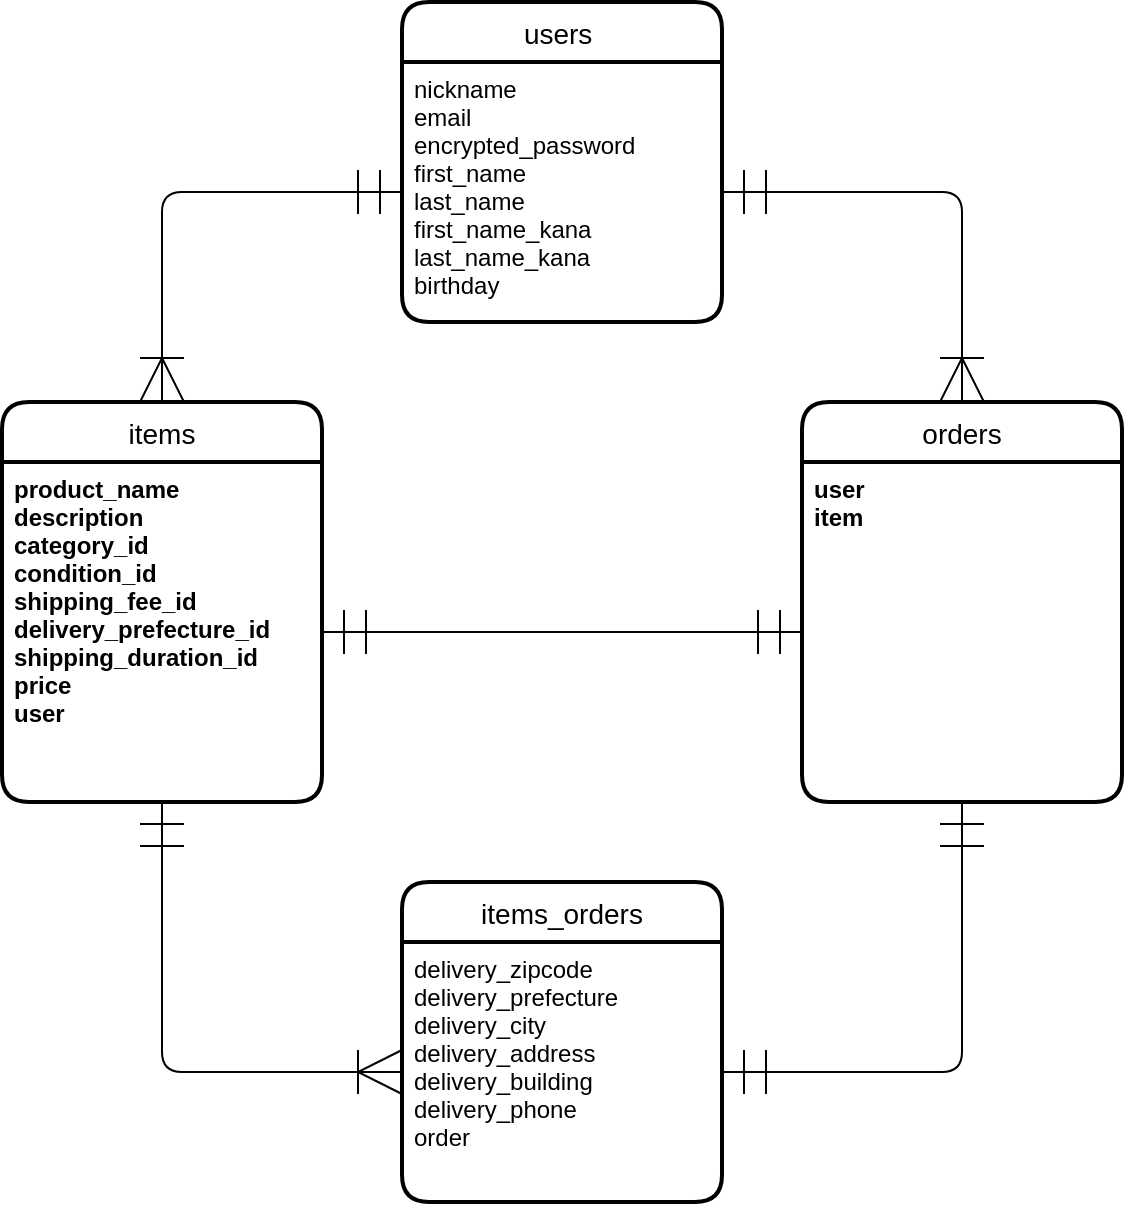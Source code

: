 <mxfile>
    <diagram id="-Vm0jwnsGA0rIe3b0XlJ" name="ページ1">
        <mxGraphModel dx="842" dy="716" grid="1" gridSize="10" guides="1" tooltips="1" connect="1" arrows="1" fold="1" page="1" pageScale="1" pageWidth="827" pageHeight="1169" math="0" shadow="0">
            <root>
                <mxCell id="0"/>
                <mxCell id="1" parent="0"/>
                <mxCell id="sXNe5g6KQHCO2Mbk4pXV-1" value="users " style="swimlane;childLayout=stackLayout;horizontal=1;startSize=30;horizontalStack=0;rounded=1;fontSize=14;fontStyle=0;strokeWidth=2;resizeParent=0;resizeLast=1;shadow=0;dashed=0;align=center;" vertex="1" parent="1">
                    <mxGeometry x="320" y="120" width="160" height="160" as="geometry"/>
                </mxCell>
                <mxCell id="sXNe5g6KQHCO2Mbk4pXV-2" value="nickname&#10;email&#10;encrypted_password&#10;first_name&#10;last_name&#10;first_name_kana&#10;last_name_kana&#10;birthday" style="align=left;strokeColor=none;fillColor=none;spacingLeft=4;fontSize=12;verticalAlign=top;resizable=0;rotatable=0;part=1;fontStyle=0" vertex="1" parent="sXNe5g6KQHCO2Mbk4pXV-1">
                    <mxGeometry y="30" width="160" height="130" as="geometry"/>
                </mxCell>
                <mxCell id="sXNe5g6KQHCO2Mbk4pXV-3" value="items" style="swimlane;childLayout=stackLayout;horizontal=1;startSize=30;horizontalStack=0;rounded=1;fontSize=14;fontStyle=0;strokeWidth=2;resizeParent=0;resizeLast=1;shadow=0;dashed=0;align=center;" vertex="1" parent="1">
                    <mxGeometry x="120" y="320" width="160" height="200" as="geometry">
                        <mxRectangle x="140" y="320" width="70" height="30" as="alternateBounds"/>
                    </mxGeometry>
                </mxCell>
                <mxCell id="sXNe5g6KQHCO2Mbk4pXV-4" value="product_name&#10;description&#10;category_id&#10;condition_id&#10;shipping_fee_id&#10;delivery_prefecture_id&#10;shipping_duration_id&#10;price&#10;user" style="align=left;strokeColor=none;fillColor=none;spacingLeft=4;fontSize=12;verticalAlign=top;resizable=0;rotatable=0;part=1;fontStyle=1" vertex="1" parent="sXNe5g6KQHCO2Mbk4pXV-3">
                    <mxGeometry y="30" width="160" height="170" as="geometry"/>
                </mxCell>
                <mxCell id="sXNe5g6KQHCO2Mbk4pXV-6" value="orders" style="swimlane;childLayout=stackLayout;horizontal=1;startSize=30;horizontalStack=0;rounded=1;fontSize=14;fontStyle=0;strokeWidth=2;resizeParent=0;resizeLast=1;shadow=0;dashed=0;align=center;" vertex="1" parent="1">
                    <mxGeometry x="520" y="320" width="160" height="200" as="geometry"/>
                </mxCell>
                <mxCell id="sXNe5g6KQHCO2Mbk4pXV-7" value="user&#10;item" style="align=left;strokeColor=none;fillColor=none;spacingLeft=4;fontSize=12;verticalAlign=top;resizable=0;rotatable=0;part=1;fontStyle=1" vertex="1" parent="sXNe5g6KQHCO2Mbk4pXV-6">
                    <mxGeometry y="30" width="160" height="170" as="geometry"/>
                </mxCell>
                <mxCell id="sXNe5g6KQHCO2Mbk4pXV-9" value="" style="edgeStyle=orthogonalEdgeStyle;fontSize=12;html=1;endArrow=ERoneToMany;startArrow=ERmandOne;exitX=0;exitY=0.5;exitDx=0;exitDy=0;entryX=0.5;entryY=0;entryDx=0;entryDy=0;startSize=20;endSize=20;" edge="1" parent="1" source="sXNe5g6KQHCO2Mbk4pXV-2" target="sXNe5g6KQHCO2Mbk4pXV-3">
                    <mxGeometry width="100" height="100" relative="1" as="geometry">
                        <mxPoint x="400" y="470" as="sourcePoint"/>
                        <mxPoint x="500" y="370" as="targetPoint"/>
                    </mxGeometry>
                </mxCell>
                <mxCell id="sXNe5g6KQHCO2Mbk4pXV-10" value="" style="edgeStyle=orthogonalEdgeStyle;fontSize=12;html=1;endArrow=ERoneToMany;startArrow=ERmandOne;entryX=0.5;entryY=0;entryDx=0;entryDy=0;startSize=20;endSize=20;exitX=1;exitY=0.5;exitDx=0;exitDy=0;" edge="1" parent="1" source="sXNe5g6KQHCO2Mbk4pXV-2" target="sXNe5g6KQHCO2Mbk4pXV-6">
                    <mxGeometry width="100" height="100" relative="1" as="geometry">
                        <mxPoint x="480" y="200" as="sourcePoint"/>
                        <mxPoint x="600" y="320" as="targetPoint"/>
                    </mxGeometry>
                </mxCell>
                <mxCell id="sXNe5g6KQHCO2Mbk4pXV-12" value="items_orders" style="swimlane;childLayout=stackLayout;horizontal=1;startSize=30;horizontalStack=0;rounded=1;fontSize=14;fontStyle=0;strokeWidth=2;resizeParent=0;resizeLast=1;shadow=0;dashed=0;align=center;" vertex="1" parent="1">
                    <mxGeometry x="320" y="560" width="160" height="160" as="geometry"/>
                </mxCell>
                <mxCell id="sXNe5g6KQHCO2Mbk4pXV-13" value="delivery_zipcode&#10;delivery_prefecture&#10;delivery_city&#10;delivery_address&#10;delivery_building&#10;delivery_phone&#10;order&#10;" style="align=left;strokeColor=none;fillColor=none;spacingLeft=4;fontSize=12;verticalAlign=top;resizable=0;rotatable=0;part=1;" vertex="1" parent="sXNe5g6KQHCO2Mbk4pXV-12">
                    <mxGeometry y="30" width="160" height="130" as="geometry"/>
                </mxCell>
                <mxCell id="sXNe5g6KQHCO2Mbk4pXV-15" value="" style="edgeStyle=orthogonalEdgeStyle;fontSize=12;html=1;endArrow=ERoneToMany;startArrow=ERmandOne;exitX=0.5;exitY=1;exitDx=0;exitDy=0;entryX=0;entryY=0.5;entryDx=0;entryDy=0;startSize=20;endSize=20;" edge="1" parent="1" source="sXNe5g6KQHCO2Mbk4pXV-4" target="sXNe5g6KQHCO2Mbk4pXV-13">
                    <mxGeometry width="100" height="100" relative="1" as="geometry">
                        <mxPoint x="330" y="575" as="sourcePoint"/>
                        <mxPoint x="210" y="730" as="targetPoint"/>
                    </mxGeometry>
                </mxCell>
                <mxCell id="sXNe5g6KQHCO2Mbk4pXV-16" value="" style="edgeStyle=orthogonalEdgeStyle;fontSize=12;html=1;endArrow=ERmandOne;startArrow=ERmandOne;exitX=0.5;exitY=1;exitDx=0;exitDy=0;entryX=1;entryY=0.5;entryDx=0;entryDy=0;startSize=20;endSize=20;endFill=0;" edge="1" parent="1" source="sXNe5g6KQHCO2Mbk4pXV-7" target="sXNe5g6KQHCO2Mbk4pXV-13">
                    <mxGeometry width="100" height="100" relative="1" as="geometry">
                        <mxPoint x="500.0" y="570" as="sourcePoint"/>
                        <mxPoint x="619.04" y="718.64" as="targetPoint"/>
                    </mxGeometry>
                </mxCell>
                <mxCell id="sXNe5g6KQHCO2Mbk4pXV-22" value="" style="edgeStyle=orthogonalEdgeStyle;fontSize=12;html=1;endArrow=ERmandOne;startArrow=ERmandOne;entryX=0;entryY=0.5;entryDx=0;entryDy=0;startSize=20;endSize=20;exitX=1;exitY=0.5;exitDx=0;exitDy=0;startFill=0;endFill=0;" edge="1" parent="1" source="sXNe5g6KQHCO2Mbk4pXV-4" target="sXNe5g6KQHCO2Mbk4pXV-7">
                    <mxGeometry width="100" height="100" relative="1" as="geometry">
                        <mxPoint x="400.0" y="509.94" as="sourcePoint"/>
                        <mxPoint x="516.96" y="509.98" as="targetPoint"/>
                        <Array as="points">
                            <mxPoint x="410" y="435"/>
                            <mxPoint x="410" y="435"/>
                        </Array>
                    </mxGeometry>
                </mxCell>
            </root>
        </mxGraphModel>
    </diagram>
</mxfile>